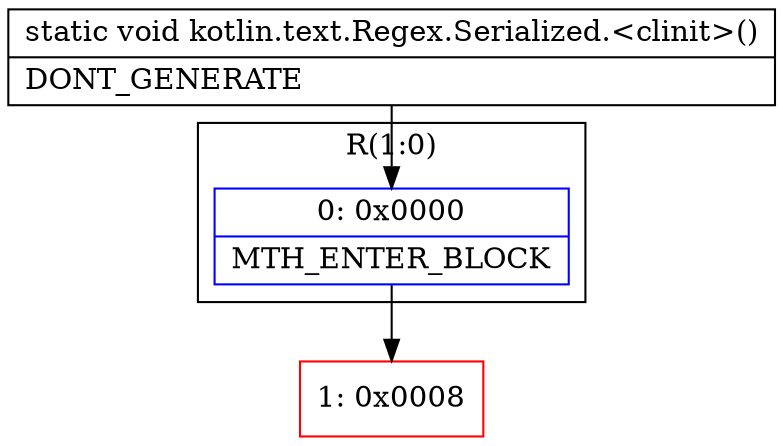 digraph "CFG forkotlin.text.Regex.Serialized.\<clinit\>()V" {
subgraph cluster_Region_1282248998 {
label = "R(1:0)";
node [shape=record,color=blue];
Node_0 [shape=record,label="{0\:\ 0x0000|MTH_ENTER_BLOCK\l}"];
}
Node_1 [shape=record,color=red,label="{1\:\ 0x0008}"];
MethodNode[shape=record,label="{static void kotlin.text.Regex.Serialized.\<clinit\>()  | DONT_GENERATE\l}"];
MethodNode -> Node_0;
Node_0 -> Node_1;
}

